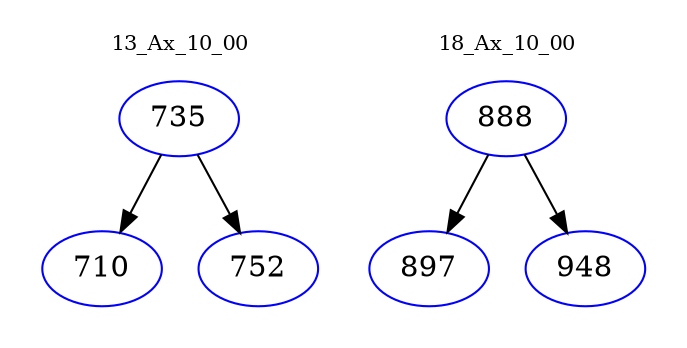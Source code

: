 digraph{
subgraph cluster_0 {
color = white
label = "13_Ax_10_00";
fontsize=10;
T0_735 [label="735", color="blue"]
T0_735 -> T0_710 [color="black"]
T0_710 [label="710", color="blue"]
T0_735 -> T0_752 [color="black"]
T0_752 [label="752", color="blue"]
}
subgraph cluster_1 {
color = white
label = "18_Ax_10_00";
fontsize=10;
T1_888 [label="888", color="blue"]
T1_888 -> T1_897 [color="black"]
T1_897 [label="897", color="blue"]
T1_888 -> T1_948 [color="black"]
T1_948 [label="948", color="blue"]
}
}

